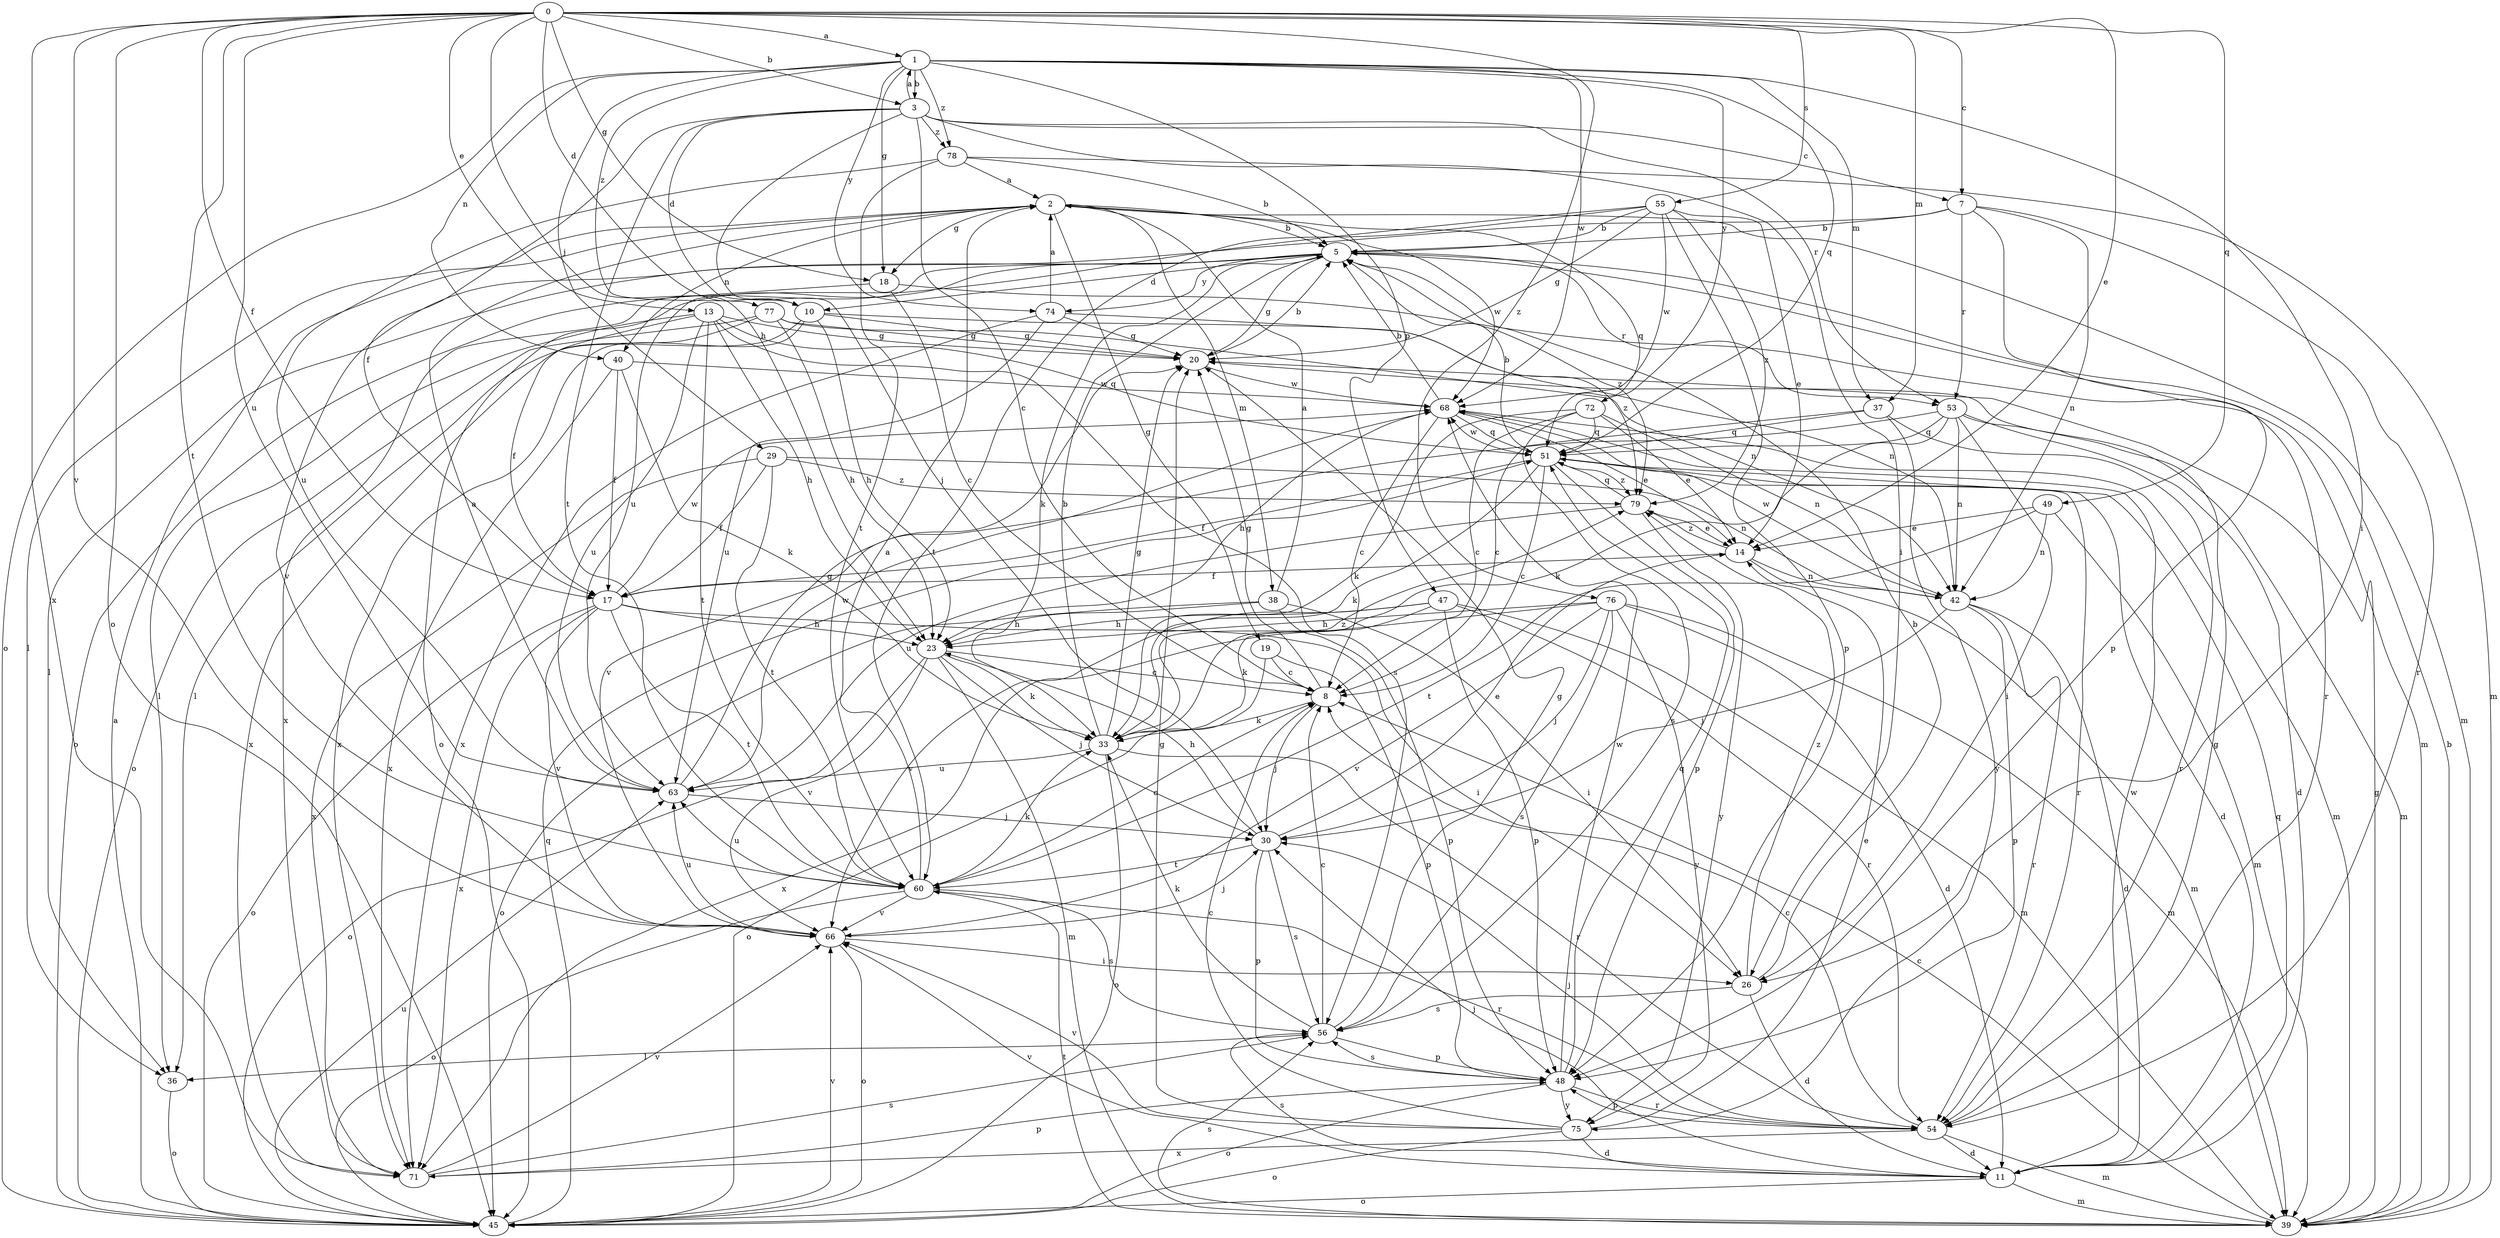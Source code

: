 strict digraph  {
0;
1;
2;
3;
5;
7;
8;
10;
11;
13;
14;
17;
18;
19;
20;
23;
26;
29;
30;
33;
36;
37;
38;
39;
40;
42;
45;
47;
48;
49;
51;
53;
54;
55;
56;
60;
63;
66;
68;
71;
72;
74;
75;
76;
77;
78;
79;
0 -> 1  [label=a];
0 -> 3  [label=b];
0 -> 7  [label=c];
0 -> 10  [label=d];
0 -> 13  [label=e];
0 -> 14  [label=e];
0 -> 17  [label=f];
0 -> 18  [label=g];
0 -> 23  [label=h];
0 -> 37  [label=m];
0 -> 45  [label=o];
0 -> 49  [label=q];
0 -> 55  [label=s];
0 -> 60  [label=t];
0 -> 63  [label=u];
0 -> 66  [label=v];
0 -> 71  [label=x];
0 -> 76  [label=z];
1 -> 3  [label=b];
1 -> 18  [label=g];
1 -> 26  [label=i];
1 -> 29  [label=j];
1 -> 37  [label=m];
1 -> 40  [label=n];
1 -> 45  [label=o];
1 -> 47  [label=p];
1 -> 51  [label=q];
1 -> 68  [label=w];
1 -> 72  [label=y];
1 -> 74  [label=y];
1 -> 77  [label=z];
1 -> 78  [label=z];
2 -> 5  [label=b];
2 -> 18  [label=g];
2 -> 19  [label=g];
2 -> 36  [label=l];
2 -> 38  [label=m];
2 -> 39  [label=m];
2 -> 40  [label=n];
2 -> 51  [label=q];
2 -> 68  [label=w];
3 -> 1  [label=a];
3 -> 7  [label=c];
3 -> 8  [label=c];
3 -> 10  [label=d];
3 -> 17  [label=f];
3 -> 26  [label=i];
3 -> 30  [label=j];
3 -> 53  [label=r];
3 -> 60  [label=t];
3 -> 78  [label=z];
5 -> 10  [label=d];
5 -> 20  [label=g];
5 -> 33  [label=k];
5 -> 36  [label=l];
5 -> 39  [label=m];
5 -> 45  [label=o];
5 -> 53  [label=r];
5 -> 71  [label=x];
5 -> 74  [label=y];
5 -> 79  [label=z];
7 -> 5  [label=b];
7 -> 42  [label=n];
7 -> 48  [label=p];
7 -> 53  [label=r];
7 -> 54  [label=r];
7 -> 66  [label=v];
8 -> 20  [label=g];
8 -> 30  [label=j];
8 -> 33  [label=k];
10 -> 20  [label=g];
10 -> 23  [label=h];
10 -> 36  [label=l];
10 -> 42  [label=n];
10 -> 71  [label=x];
11 -> 30  [label=j];
11 -> 39  [label=m];
11 -> 45  [label=o];
11 -> 51  [label=q];
11 -> 56  [label=s];
11 -> 66  [label=v];
11 -> 68  [label=w];
13 -> 17  [label=f];
13 -> 20  [label=g];
13 -> 23  [label=h];
13 -> 36  [label=l];
13 -> 51  [label=q];
13 -> 56  [label=s];
13 -> 60  [label=t];
13 -> 63  [label=u];
14 -> 17  [label=f];
14 -> 39  [label=m];
14 -> 42  [label=n];
14 -> 79  [label=z];
17 -> 23  [label=h];
17 -> 26  [label=i];
17 -> 45  [label=o];
17 -> 60  [label=t];
17 -> 66  [label=v];
17 -> 68  [label=w];
17 -> 71  [label=x];
18 -> 8  [label=c];
18 -> 45  [label=o];
18 -> 54  [label=r];
19 -> 8  [label=c];
19 -> 45  [label=o];
19 -> 48  [label=p];
20 -> 5  [label=b];
20 -> 68  [label=w];
23 -> 8  [label=c];
23 -> 30  [label=j];
23 -> 33  [label=k];
23 -> 39  [label=m];
23 -> 45  [label=o];
23 -> 66  [label=v];
26 -> 5  [label=b];
26 -> 11  [label=d];
26 -> 56  [label=s];
26 -> 79  [label=z];
29 -> 17  [label=f];
29 -> 42  [label=n];
29 -> 60  [label=t];
29 -> 71  [label=x];
29 -> 79  [label=z];
30 -> 14  [label=e];
30 -> 23  [label=h];
30 -> 48  [label=p];
30 -> 56  [label=s];
30 -> 60  [label=t];
33 -> 5  [label=b];
33 -> 20  [label=g];
33 -> 45  [label=o];
33 -> 54  [label=r];
33 -> 63  [label=u];
33 -> 79  [label=z];
36 -> 45  [label=o];
37 -> 8  [label=c];
37 -> 51  [label=q];
37 -> 54  [label=r];
37 -> 75  [label=y];
38 -> 2  [label=a];
38 -> 23  [label=h];
38 -> 26  [label=i];
38 -> 45  [label=o];
38 -> 48  [label=p];
39 -> 5  [label=b];
39 -> 8  [label=c];
39 -> 20  [label=g];
39 -> 56  [label=s];
39 -> 60  [label=t];
40 -> 17  [label=f];
40 -> 33  [label=k];
40 -> 68  [label=w];
40 -> 71  [label=x];
42 -> 11  [label=d];
42 -> 30  [label=j];
42 -> 48  [label=p];
42 -> 54  [label=r];
42 -> 68  [label=w];
45 -> 2  [label=a];
45 -> 51  [label=q];
45 -> 63  [label=u];
45 -> 66  [label=v];
47 -> 23  [label=h];
47 -> 33  [label=k];
47 -> 39  [label=m];
47 -> 48  [label=p];
47 -> 54  [label=r];
47 -> 66  [label=v];
48 -> 45  [label=o];
48 -> 51  [label=q];
48 -> 54  [label=r];
48 -> 56  [label=s];
48 -> 68  [label=w];
48 -> 75  [label=y];
49 -> 14  [label=e];
49 -> 39  [label=m];
49 -> 42  [label=n];
49 -> 60  [label=t];
51 -> 5  [label=b];
51 -> 8  [label=c];
51 -> 11  [label=d];
51 -> 17  [label=f];
51 -> 33  [label=k];
51 -> 48  [label=p];
51 -> 54  [label=r];
51 -> 68  [label=w];
51 -> 79  [label=z];
53 -> 11  [label=d];
53 -> 26  [label=i];
53 -> 33  [label=k];
53 -> 39  [label=m];
53 -> 42  [label=n];
53 -> 51  [label=q];
53 -> 66  [label=v];
54 -> 8  [label=c];
54 -> 11  [label=d];
54 -> 20  [label=g];
54 -> 30  [label=j];
54 -> 39  [label=m];
54 -> 48  [label=p];
54 -> 71  [label=x];
55 -> 5  [label=b];
55 -> 14  [label=e];
55 -> 20  [label=g];
55 -> 48  [label=p];
55 -> 60  [label=t];
55 -> 63  [label=u];
55 -> 68  [label=w];
55 -> 79  [label=z];
56 -> 8  [label=c];
56 -> 20  [label=g];
56 -> 33  [label=k];
56 -> 36  [label=l];
56 -> 48  [label=p];
60 -> 2  [label=a];
60 -> 8  [label=c];
60 -> 33  [label=k];
60 -> 45  [label=o];
60 -> 54  [label=r];
60 -> 56  [label=s];
60 -> 63  [label=u];
60 -> 66  [label=v];
63 -> 2  [label=a];
63 -> 20  [label=g];
63 -> 30  [label=j];
63 -> 68  [label=w];
66 -> 26  [label=i];
66 -> 30  [label=j];
66 -> 45  [label=o];
66 -> 63  [label=u];
68 -> 5  [label=b];
68 -> 8  [label=c];
68 -> 14  [label=e];
68 -> 23  [label=h];
68 -> 39  [label=m];
68 -> 51  [label=q];
71 -> 48  [label=p];
71 -> 56  [label=s];
71 -> 66  [label=v];
72 -> 8  [label=c];
72 -> 14  [label=e];
72 -> 33  [label=k];
72 -> 42  [label=n];
72 -> 51  [label=q];
72 -> 56  [label=s];
74 -> 2  [label=a];
74 -> 20  [label=g];
74 -> 63  [label=u];
74 -> 71  [label=x];
74 -> 79  [label=z];
75 -> 8  [label=c];
75 -> 11  [label=d];
75 -> 14  [label=e];
75 -> 20  [label=g];
75 -> 45  [label=o];
75 -> 66  [label=v];
76 -> 11  [label=d];
76 -> 23  [label=h];
76 -> 30  [label=j];
76 -> 39  [label=m];
76 -> 56  [label=s];
76 -> 66  [label=v];
76 -> 71  [label=x];
76 -> 75  [label=y];
77 -> 20  [label=g];
77 -> 23  [label=h];
77 -> 42  [label=n];
77 -> 45  [label=o];
77 -> 71  [label=x];
78 -> 2  [label=a];
78 -> 5  [label=b];
78 -> 39  [label=m];
78 -> 60  [label=t];
78 -> 63  [label=u];
79 -> 14  [label=e];
79 -> 51  [label=q];
79 -> 63  [label=u];
79 -> 75  [label=y];
}

